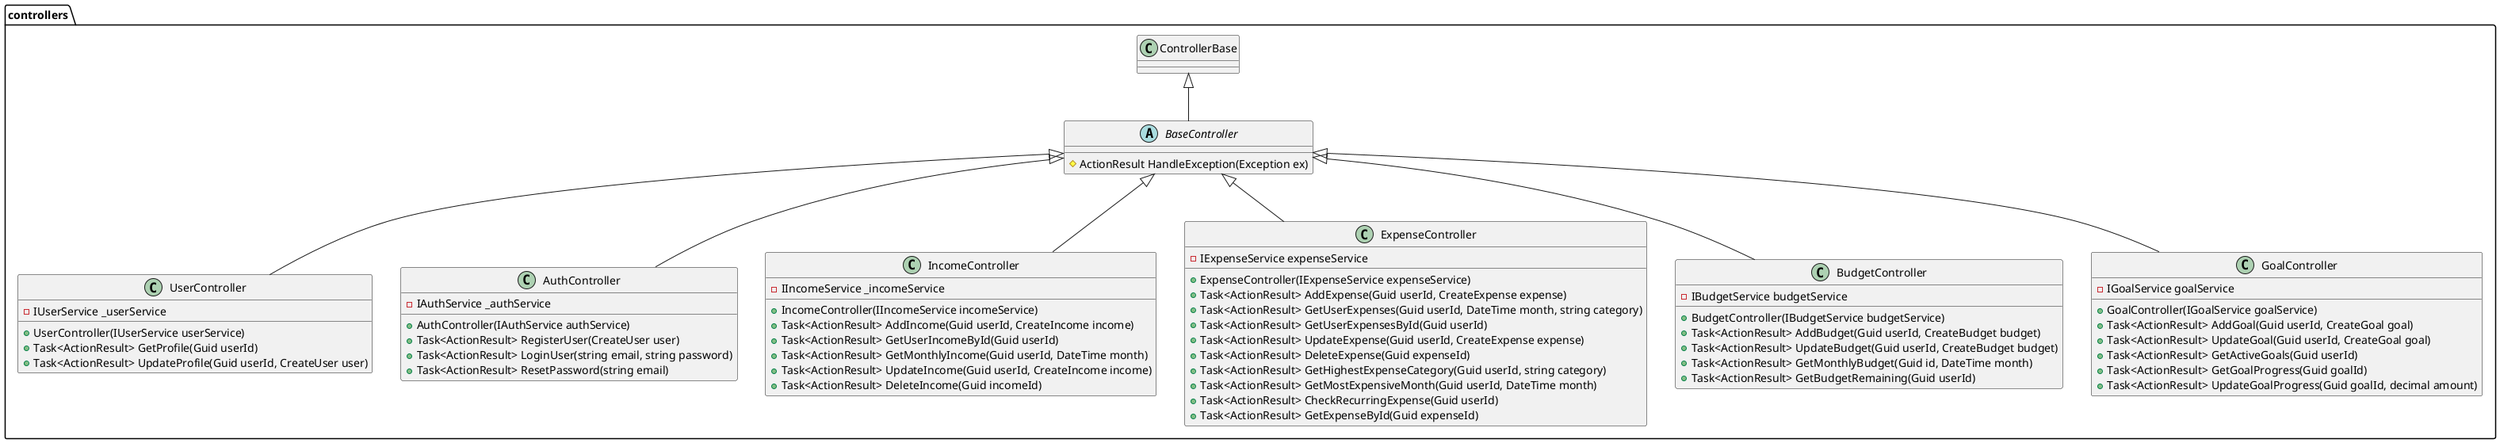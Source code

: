 @startuml controllers

package "controllers" {
    abstract class BaseController extends ControllerBase {
        # ActionResult HandleException(Exception ex)
    }

    class UserController extends BaseController {
        - IUserService _userService
        + UserController(IUserService userService)
        + Task<ActionResult> GetProfile(Guid userId)
        + Task<ActionResult> UpdateProfile(Guid userId, CreateUser user)
    }

    class AuthController extends BaseController {
        - IAuthService _authService
        + AuthController(IAuthService authService)
        + Task<ActionResult> RegisterUser(CreateUser user)
        + Task<ActionResult> LoginUser(string email, string password)
        + Task<ActionResult> ResetPassword(string email)
    }

    class IncomeController extends BaseController {
        - IIncomeService _incomeService
        + IncomeController(IIncomeService incomeService)
        + Task<ActionResult> AddIncome(Guid userId, CreateIncome income)
        + Task<ActionResult> GetUserIncomeById(Guid userId)
        + Task<ActionResult> GetMonthlyIncome(Guid userId, DateTime month)
        + Task<ActionResult> UpdateIncome(Guid userId, CreateIncome income)
        + Task<ActionResult> DeleteIncome(Guid incomeId)
    }

    class ExpenseController extends BaseController {
        - IExpenseService expenseService
        + ExpenseController(IExpenseService expenseService)
        + Task<ActionResult> AddExpense(Guid userId, CreateExpense expense)
        + Task<ActionResult> GetUserExpenses(Guid userId, DateTime month, string category)
        + Task<ActionResult> GetUserExpensesById(Guid userId)
        + Task<ActionResult> UpdateExpense(Guid userId, CreateExpense expense)
        + Task<ActionResult> DeleteExpense(Guid expenseId)
        + Task<ActionResult> GetHighestExpenseCategory(Guid userId, string category)
        + Task<ActionResult> GetMostExpensiveMonth(Guid userId, DateTime month)
        + Task<ActionResult> CheckRecurringExpense(Guid userId)
        + Task<ActionResult> GetExpenseById(Guid expenseId)
    }

    class BudgetController extends BaseController {
        - IBudgetService budgetService
        + BudgetController(IBudgetService budgetService)
        + Task<ActionResult> AddBudget(Guid userId, CreateBudget budget)
        + Task<ActionResult> UpdateBudget(Guid userId, CreateBudget budget)
        + Task<ActionResult> GetMonthlyBudget(Guid id, DateTime month)
        + Task<ActionResult> GetBudgetRemaining(Guid userId)
    }

    class GoalController extends BaseController {
        - IGoalService goalService
        + GoalController(IGoalService goalService)
        + Task<ActionResult> AddGoal(Guid userId, CreateGoal goal)
        + Task<ActionResult> UpdateGoal(Guid userId, CreateGoal goal)
        + Task<ActionResult> GetActiveGoals(Guid userId)
        + Task<ActionResult> GetGoalProgress(Guid goalId)
        + Task<ActionResult> UpdateGoalProgress(Guid goalId, decimal amount)
    }
}

@enduml